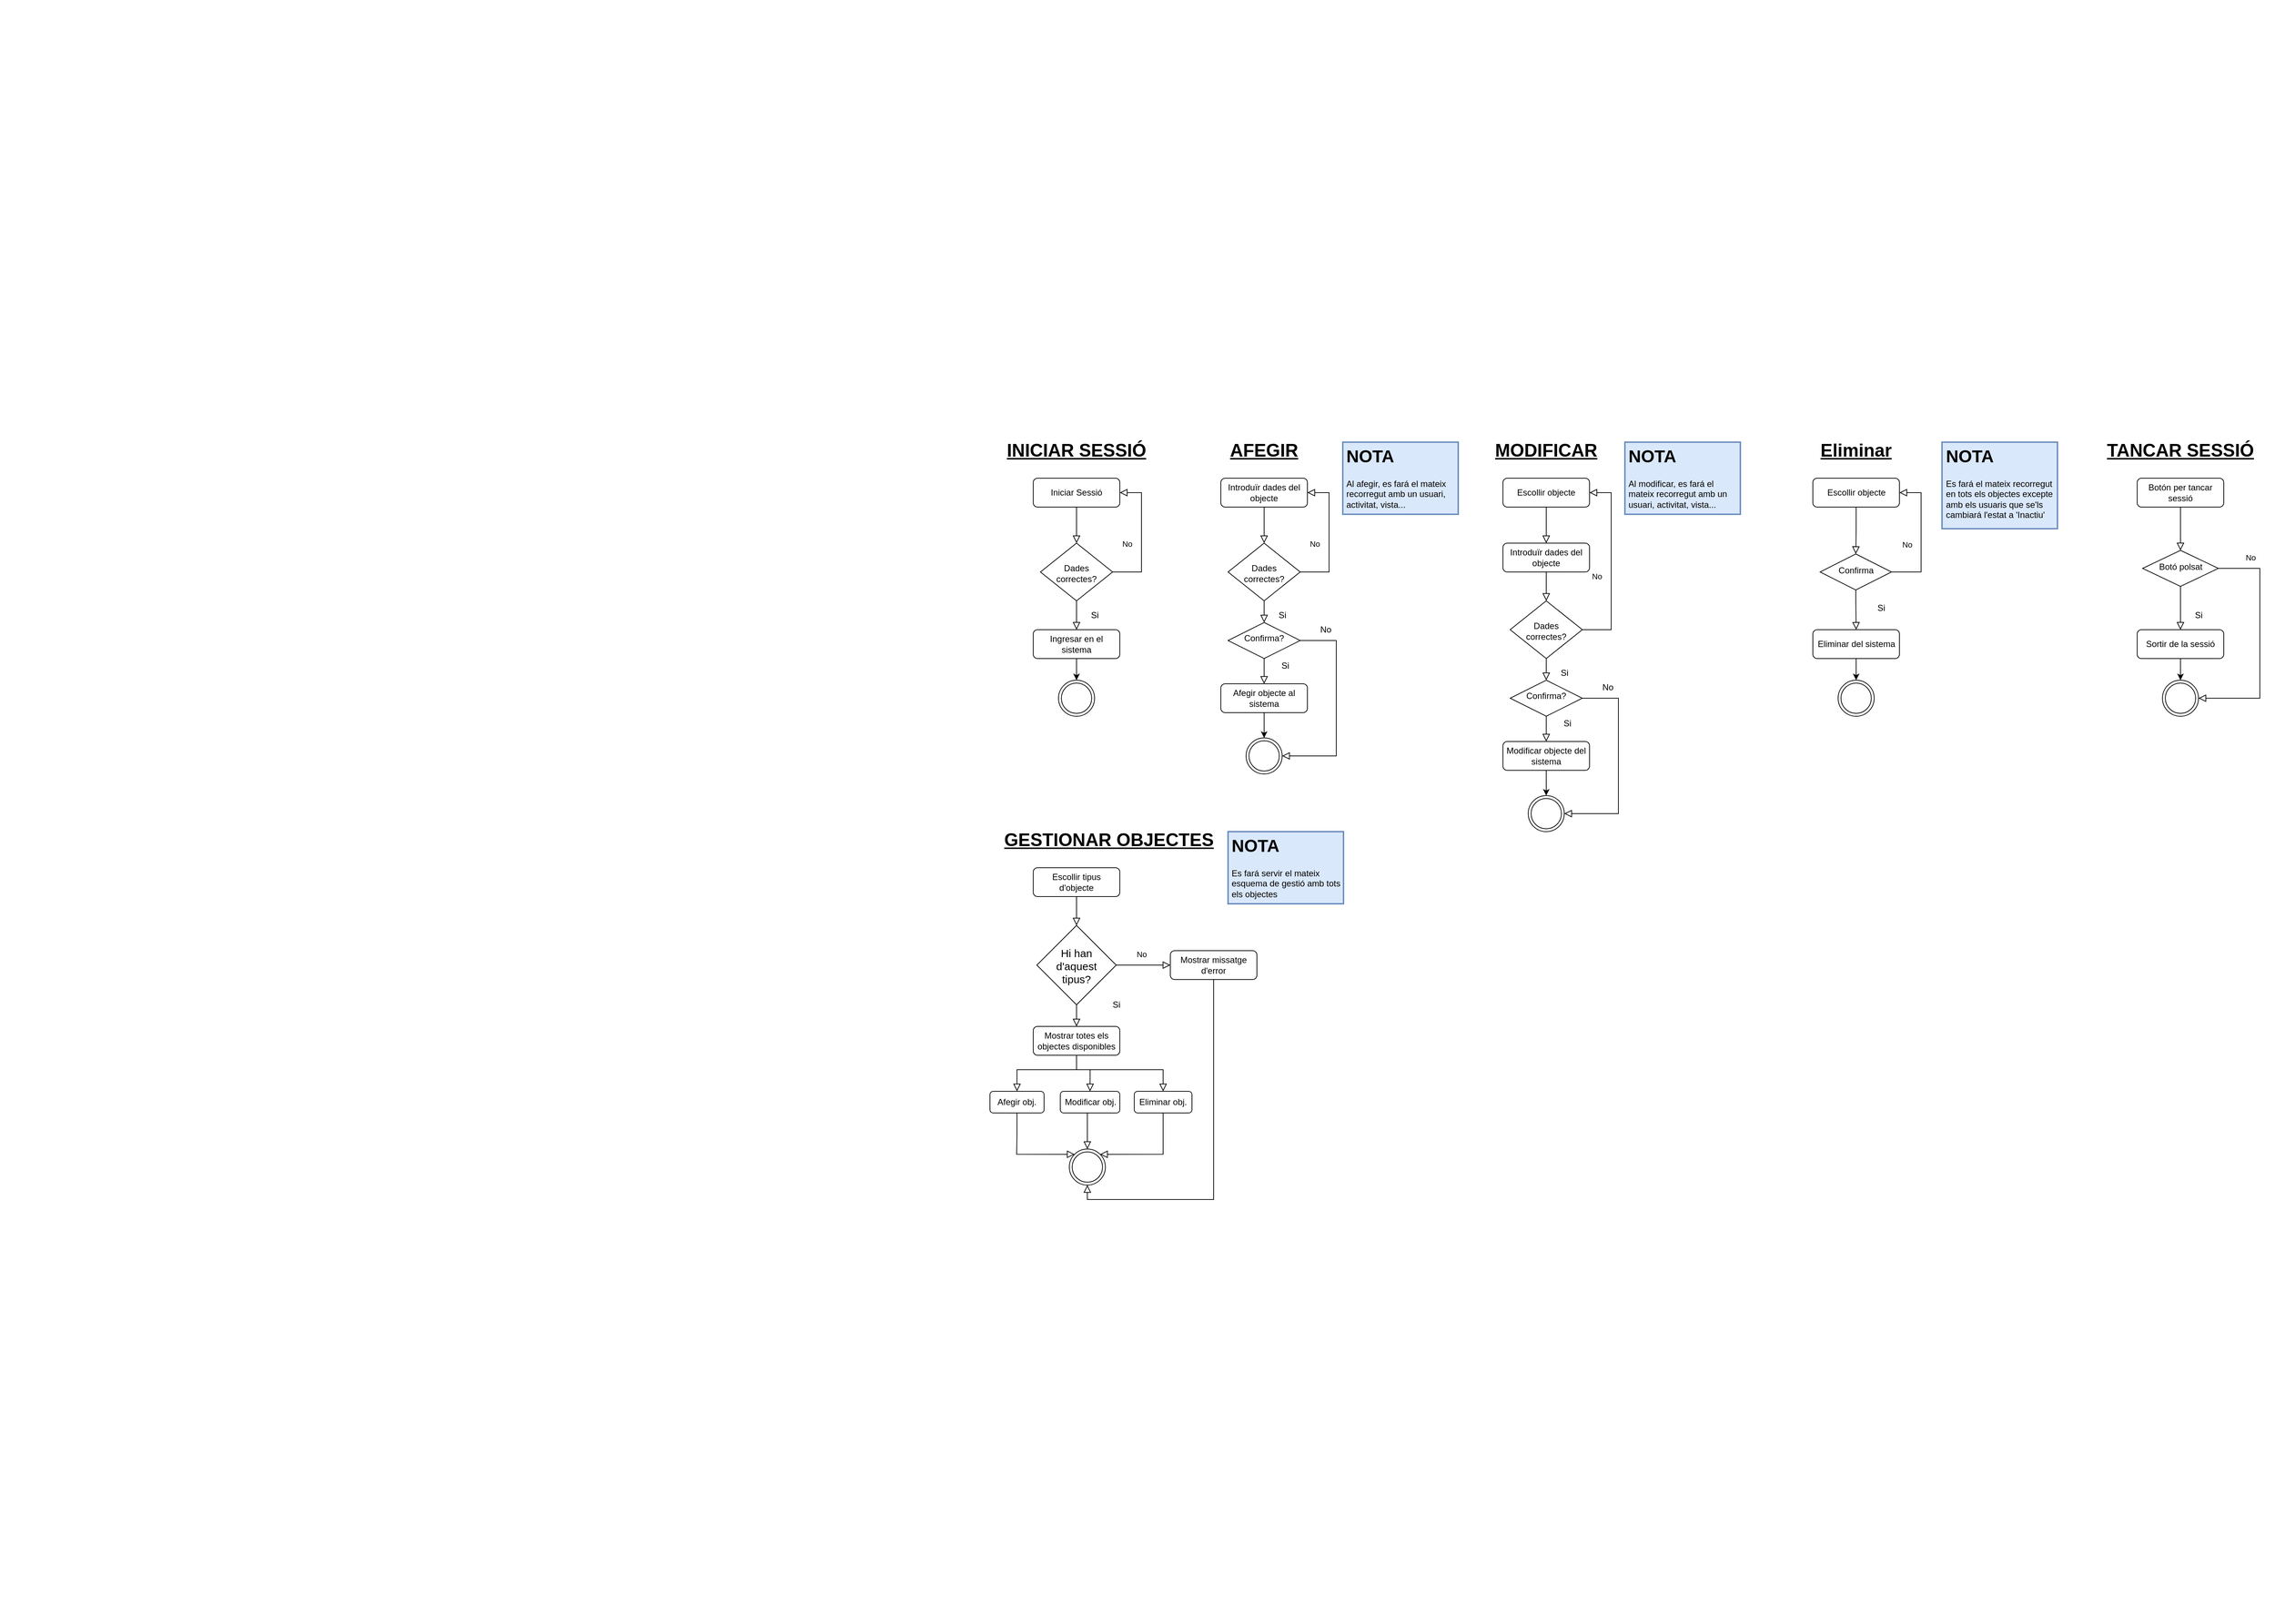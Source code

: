 <mxfile version="13.9.9" type="device"><diagram id="C5RBs43oDa-KdzZeNtuy" name="Page-1"><mxGraphModel dx="2522" dy="1713" grid="1" gridSize="10" guides="1" tooltips="1" connect="1" arrows="1" fold="1" page="1" pageScale="1" pageWidth="827" pageHeight="1169" math="0" shadow="0"><root><mxCell id="WIyWlLk6GJQsqaUBKTNV-0"/><mxCell id="WIyWlLk6GJQsqaUBKTNV-1" parent="WIyWlLk6GJQsqaUBKTNV-0"/><mxCell id="sPTj_NNKJfXkQcsKOJ0m-0" value="" style="rounded=0;html=1;jettySize=auto;orthogonalLoop=1;fontSize=11;endArrow=block;endFill=0;endSize=8;strokeWidth=1;shadow=0;labelBackgroundColor=none;edgeStyle=orthogonalEdgeStyle;" parent="WIyWlLk6GJQsqaUBKTNV-1" source="sPTj_NNKJfXkQcsKOJ0m-1" target="sPTj_NNKJfXkQcsKOJ0m-4" edge="1"><mxGeometry relative="1" as="geometry"/></mxCell><mxCell id="sPTj_NNKJfXkQcsKOJ0m-1" value="Iniciar Sessió" style="rounded=1;whiteSpace=wrap;html=1;fontSize=12;glass=0;strokeWidth=1;shadow=0;" parent="WIyWlLk6GJQsqaUBKTNV-1" vertex="1"><mxGeometry x="80" y="100" width="120" height="40" as="geometry"/></mxCell><mxCell id="sPTj_NNKJfXkQcsKOJ0m-2" value="Yes" style="rounded=0;jettySize=auto;orthogonalLoop=1;fontSize=11;endArrow=block;endFill=0;endSize=8;strokeWidth=1;shadow=0;labelBackgroundColor=#ffffff;edgeStyle=orthogonalEdgeStyle;entryX=0.5;entryY=0;entryDx=0;entryDy=0;metaEdit=1;html=1;fontColor=#FFFFFF;" parent="WIyWlLk6GJQsqaUBKTNV-1" source="sPTj_NNKJfXkQcsKOJ0m-4" target="sPTj_NNKJfXkQcsKOJ0m-5" edge="1"><mxGeometry x="-1" y="-1406" relative="1" as="geometry"><mxPoint x="6" y="-130" as="offset"/><mxPoint x="140" y="310" as="targetPoint"/></mxGeometry></mxCell><mxCell id="sPTj_NNKJfXkQcsKOJ0m-3" value="No" style="edgeStyle=orthogonalEdgeStyle;rounded=0;html=1;jettySize=auto;orthogonalLoop=1;fontSize=11;endArrow=block;endFill=0;endSize=8;strokeWidth=1;shadow=0;labelBackgroundColor=none;entryX=1;entryY=0.5;entryDx=0;entryDy=0;" parent="WIyWlLk6GJQsqaUBKTNV-1" source="sPTj_NNKJfXkQcsKOJ0m-4" target="sPTj_NNKJfXkQcsKOJ0m-1" edge="1"><mxGeometry x="-0.125" y="20" relative="1" as="geometry"><mxPoint as="offset"/><mxPoint x="240" y="230" as="targetPoint"/><Array as="points"><mxPoint x="230" y="230"/><mxPoint x="230" y="120"/></Array></mxGeometry></mxCell><mxCell id="sPTj_NNKJfXkQcsKOJ0m-4" value="&lt;br style=&quot;font-size: 12px;&quot;&gt;Dades correctes?" style="rhombus;whiteSpace=wrap;html=1;shadow=0;fontFamily=Helvetica;fontSize=12;align=center;strokeWidth=1;spacing=6;spacingTop=-10;verticalAlign=middle;horizontal=1;" parent="WIyWlLk6GJQsqaUBKTNV-1" vertex="1"><mxGeometry x="90" y="190" width="100" height="80" as="geometry"/></mxCell><mxCell id="sPTj_NNKJfXkQcsKOJ0m-5" value="Ingresar en el sistema" style="rounded=1;whiteSpace=wrap;html=1;fontSize=12;glass=0;strokeWidth=1;shadow=0;" parent="WIyWlLk6GJQsqaUBKTNV-1" vertex="1"><mxGeometry x="80" y="310" width="120" height="40" as="geometry"/></mxCell><mxCell id="sPTj_NNKJfXkQcsKOJ0m-6" value="" style="ellipse;shape=doubleEllipse;whiteSpace=wrap;html=1;aspect=fixed;" parent="WIyWlLk6GJQsqaUBKTNV-1" vertex="1"><mxGeometry x="115" y="380" width="50" height="50" as="geometry"/></mxCell><mxCell id="sPTj_NNKJfXkQcsKOJ0m-7" value="" style="endArrow=classic;html=1;exitX=0.5;exitY=1;exitDx=0;exitDy=0;" parent="WIyWlLk6GJQsqaUBKTNV-1" source="sPTj_NNKJfXkQcsKOJ0m-5" target="sPTj_NNKJfXkQcsKOJ0m-6" edge="1"><mxGeometry width="50" height="50" relative="1" as="geometry"><mxPoint x="210" y="350" as="sourcePoint"/><mxPoint x="260" y="300" as="targetPoint"/></mxGeometry></mxCell><mxCell id="sPTj_NNKJfXkQcsKOJ0m-8" value="Si" style="text;html=1;align=center;verticalAlign=middle;resizable=0;points=[];autosize=1;fontSize=12;" parent="WIyWlLk6GJQsqaUBKTNV-1" vertex="1"><mxGeometry x="150" y="280" width="30" height="20" as="geometry"/></mxCell><mxCell id="sPTj_NNKJfXkQcsKOJ0m-9" value="INICIAR SESSIÓ" style="text;html=1;strokeColor=none;fillColor=none;align=center;verticalAlign=middle;whiteSpace=wrap;rounded=0;fontSize=25;fontStyle=5" parent="WIyWlLk6GJQsqaUBKTNV-1" vertex="1"><mxGeometry x="10" y="50" width="260" height="20" as="geometry"/></mxCell><mxCell id="BM2teVgdV2aPMwDM_J6D-0" value="" style="rounded=0;html=1;jettySize=auto;orthogonalLoop=1;fontSize=11;endArrow=block;endFill=0;endSize=8;strokeWidth=1;shadow=0;labelBackgroundColor=none;edgeStyle=orthogonalEdgeStyle;" edge="1" parent="WIyWlLk6GJQsqaUBKTNV-1" source="BM2teVgdV2aPMwDM_J6D-1" target="BM2teVgdV2aPMwDM_J6D-4"><mxGeometry relative="1" as="geometry"/></mxCell><mxCell id="BM2teVgdV2aPMwDM_J6D-1" value="Introduïr dades del objecte" style="rounded=1;whiteSpace=wrap;html=1;fontSize=12;glass=0;strokeWidth=1;shadow=0;" vertex="1" parent="WIyWlLk6GJQsqaUBKTNV-1"><mxGeometry x="340" y="100" width="120" height="40" as="geometry"/></mxCell><mxCell id="BM2teVgdV2aPMwDM_J6D-2" value="Yes" style="rounded=0;jettySize=auto;orthogonalLoop=1;fontSize=11;endArrow=block;endFill=0;endSize=8;strokeWidth=1;shadow=0;labelBackgroundColor=#ffffff;edgeStyle=orthogonalEdgeStyle;entryX=0.5;entryY=0;entryDx=0;entryDy=0;metaEdit=1;html=1;fontColor=#FFFFFF;" edge="1" parent="WIyWlLk6GJQsqaUBKTNV-1" source="BM2teVgdV2aPMwDM_J6D-4" target="BM2teVgdV2aPMwDM_J6D-10"><mxGeometry x="-1" y="-1406" relative="1" as="geometry"><mxPoint x="6" y="-130" as="offset"/><mxPoint x="400" y="310" as="targetPoint"/></mxGeometry></mxCell><mxCell id="BM2teVgdV2aPMwDM_J6D-3" value="No" style="edgeStyle=orthogonalEdgeStyle;rounded=0;html=1;jettySize=auto;orthogonalLoop=1;fontSize=11;endArrow=block;endFill=0;endSize=8;strokeWidth=1;shadow=0;labelBackgroundColor=none;entryX=1;entryY=0.5;entryDx=0;entryDy=0;" edge="1" parent="WIyWlLk6GJQsqaUBKTNV-1" source="BM2teVgdV2aPMwDM_J6D-4" target="BM2teVgdV2aPMwDM_J6D-1"><mxGeometry x="-0.125" y="20" relative="1" as="geometry"><mxPoint as="offset"/><mxPoint x="500" y="230" as="targetPoint"/><Array as="points"><mxPoint x="490" y="230"/><mxPoint x="490" y="120"/></Array></mxGeometry></mxCell><mxCell id="BM2teVgdV2aPMwDM_J6D-4" value="&lt;br style=&quot;font-size: 12px;&quot;&gt;Dades correctes?" style="rhombus;whiteSpace=wrap;html=1;shadow=0;fontFamily=Helvetica;fontSize=12;align=center;strokeWidth=1;spacing=6;spacingTop=-10;verticalAlign=middle;horizontal=1;" vertex="1" parent="WIyWlLk6GJQsqaUBKTNV-1"><mxGeometry x="350" y="190" width="100" height="80" as="geometry"/></mxCell><mxCell id="BM2teVgdV2aPMwDM_J6D-5" value="Afegir objecte al sistema" style="rounded=1;whiteSpace=wrap;html=1;fontSize=12;glass=0;strokeWidth=1;shadow=0;" vertex="1" parent="WIyWlLk6GJQsqaUBKTNV-1"><mxGeometry x="340" y="385" width="120" height="40" as="geometry"/></mxCell><mxCell id="BM2teVgdV2aPMwDM_J6D-6" value="" style="ellipse;shape=doubleEllipse;whiteSpace=wrap;html=1;aspect=fixed;" vertex="1" parent="WIyWlLk6GJQsqaUBKTNV-1"><mxGeometry x="375" y="460" width="50" height="50" as="geometry"/></mxCell><mxCell id="BM2teVgdV2aPMwDM_J6D-7" value="" style="endArrow=classic;html=1;exitX=0.5;exitY=1;exitDx=0;exitDy=0;" edge="1" parent="WIyWlLk6GJQsqaUBKTNV-1" source="BM2teVgdV2aPMwDM_J6D-5" target="BM2teVgdV2aPMwDM_J6D-6"><mxGeometry width="50" height="50" relative="1" as="geometry"><mxPoint x="470" y="450" as="sourcePoint"/><mxPoint x="520" y="400" as="targetPoint"/></mxGeometry></mxCell><mxCell id="BM2teVgdV2aPMwDM_J6D-8" value="Si" style="text;html=1;align=center;verticalAlign=middle;resizable=0;points=[];autosize=1;fontSize=12;" vertex="1" parent="WIyWlLk6GJQsqaUBKTNV-1"><mxGeometry x="410" y="280" width="30" height="20" as="geometry"/></mxCell><mxCell id="BM2teVgdV2aPMwDM_J6D-9" value="AFEGIR" style="text;html=1;strokeColor=none;fillColor=none;align=center;verticalAlign=middle;whiteSpace=wrap;rounded=0;fontSize=25;fontStyle=5" vertex="1" parent="WIyWlLk6GJQsqaUBKTNV-1"><mxGeometry x="305" y="50" width="190" height="20" as="geometry"/></mxCell><mxCell id="BM2teVgdV2aPMwDM_J6D-10" value="Confirma?" style="rhombus;whiteSpace=wrap;html=1;shadow=0;fontFamily=Helvetica;fontSize=12;align=center;strokeWidth=1;spacing=6;spacingTop=-6;verticalAlign=middle;horizontal=1;" vertex="1" parent="WIyWlLk6GJQsqaUBKTNV-1"><mxGeometry x="350" y="300" width="100" height="50" as="geometry"/></mxCell><mxCell id="BM2teVgdV2aPMwDM_J6D-13" value="Yes" style="rounded=0;jettySize=auto;orthogonalLoop=1;fontSize=11;endArrow=block;endFill=0;endSize=8;strokeWidth=1;shadow=0;labelBackgroundColor=#ffffff;edgeStyle=orthogonalEdgeStyle;entryX=0.5;entryY=0;entryDx=0;entryDy=0;metaEdit=1;html=1;fontColor=#FFFFFF;exitX=0.5;exitY=1;exitDx=0;exitDy=0;" edge="1" parent="WIyWlLk6GJQsqaUBKTNV-1" source="BM2teVgdV2aPMwDM_J6D-10" target="BM2teVgdV2aPMwDM_J6D-5"><mxGeometry x="-1" y="-1406" relative="1" as="geometry"><mxPoint x="6" y="-130" as="offset"/><mxPoint x="400" y="400" as="targetPoint"/><mxPoint x="400" y="360" as="sourcePoint"/></mxGeometry></mxCell><mxCell id="BM2teVgdV2aPMwDM_J6D-14" value="Si" style="text;html=1;align=center;verticalAlign=middle;resizable=0;points=[];autosize=1;fontSize=12;" vertex="1" parent="WIyWlLk6GJQsqaUBKTNV-1"><mxGeometry x="414" y="350" width="30" height="20" as="geometry"/></mxCell><mxCell id="BM2teVgdV2aPMwDM_J6D-15" value="Yes" style="rounded=0;jettySize=auto;orthogonalLoop=1;fontSize=11;endArrow=block;endFill=0;endSize=8;strokeWidth=1;shadow=0;labelBackgroundColor=#ffffff;edgeStyle=orthogonalEdgeStyle;entryX=1;entryY=0.5;entryDx=0;entryDy=0;metaEdit=1;html=1;fontColor=#FFFFFF;exitX=1;exitY=0.5;exitDx=0;exitDy=0;" edge="1" parent="WIyWlLk6GJQsqaUBKTNV-1" source="BM2teVgdV2aPMwDM_J6D-10" target="BM2teVgdV2aPMwDM_J6D-6"><mxGeometry x="-1" y="-1406" relative="1" as="geometry"><mxPoint x="6" y="-130" as="offset"/><mxPoint x="490" y="370" as="targetPoint"/><mxPoint x="490" y="335" as="sourcePoint"/><Array as="points"><mxPoint x="500" y="325"/><mxPoint x="500" y="485"/></Array></mxGeometry></mxCell><mxCell id="BM2teVgdV2aPMwDM_J6D-16" value="No" style="text;html=1;align=center;verticalAlign=middle;resizable=0;points=[];autosize=1;fontSize=12;" vertex="1" parent="WIyWlLk6GJQsqaUBKTNV-1"><mxGeometry x="470" y="300" width="30" height="20" as="geometry"/></mxCell><mxCell id="BM2teVgdV2aPMwDM_J6D-17" value="&lt;h1&gt;NOTA&lt;/h1&gt;&lt;p&gt;Al afegir, es fará el mateix recorregut amb un usuari, activitat, vista...&lt;/p&gt;" style="text;html=1;spacing=5;spacingTop=-20;whiteSpace=wrap;overflow=hidden;rounded=0;strokeWidth=2;fillColor=#dae8fc;strokeColor=#6c8ebf;" vertex="1" parent="WIyWlLk6GJQsqaUBKTNV-1"><mxGeometry x="509" y="50" width="160" height="100" as="geometry"/></mxCell><mxCell id="BM2teVgdV2aPMwDM_J6D-18" value="" style="rounded=0;html=1;jettySize=auto;orthogonalLoop=1;fontSize=11;endArrow=block;endFill=0;endSize=8;strokeWidth=1;shadow=0;labelBackgroundColor=none;edgeStyle=orthogonalEdgeStyle;entryX=0.5;entryY=0;entryDx=0;entryDy=0;" edge="1" parent="WIyWlLk6GJQsqaUBKTNV-1" source="BM2teVgdV2aPMwDM_J6D-19" target="BM2teVgdV2aPMwDM_J6D-34"><mxGeometry relative="1" as="geometry"/></mxCell><mxCell id="BM2teVgdV2aPMwDM_J6D-19" value="Escollir objecte" style="rounded=1;whiteSpace=wrap;html=1;fontSize=12;glass=0;strokeWidth=1;shadow=0;" vertex="1" parent="WIyWlLk6GJQsqaUBKTNV-1"><mxGeometry x="731" y="100" width="120" height="40" as="geometry"/></mxCell><mxCell id="BM2teVgdV2aPMwDM_J6D-20" value="Yes" style="rounded=0;jettySize=auto;orthogonalLoop=1;fontSize=11;endArrow=block;endFill=0;endSize=8;strokeWidth=1;shadow=0;labelBackgroundColor=#ffffff;edgeStyle=orthogonalEdgeStyle;entryX=0.5;entryY=0;entryDx=0;entryDy=0;metaEdit=1;html=1;fontColor=#FFFFFF;" edge="1" parent="WIyWlLk6GJQsqaUBKTNV-1" source="BM2teVgdV2aPMwDM_J6D-22" target="BM2teVgdV2aPMwDM_J6D-28"><mxGeometry x="-1" y="-1406" relative="1" as="geometry"><mxPoint x="6" y="-130" as="offset"/><mxPoint x="791" y="390" as="targetPoint"/></mxGeometry></mxCell><mxCell id="BM2teVgdV2aPMwDM_J6D-21" value="No" style="edgeStyle=orthogonalEdgeStyle;rounded=0;html=1;jettySize=auto;orthogonalLoop=1;fontSize=11;endArrow=block;endFill=0;endSize=8;strokeWidth=1;shadow=0;labelBackgroundColor=none;entryX=1;entryY=0.5;entryDx=0;entryDy=0;" edge="1" parent="WIyWlLk6GJQsqaUBKTNV-1" source="BM2teVgdV2aPMwDM_J6D-22" target="BM2teVgdV2aPMwDM_J6D-19"><mxGeometry x="-0.125" y="20" relative="1" as="geometry"><mxPoint as="offset"/><mxPoint x="891" y="230" as="targetPoint"/><Array as="points"><mxPoint x="881" y="310"/><mxPoint x="881" y="120"/></Array></mxGeometry></mxCell><mxCell id="BM2teVgdV2aPMwDM_J6D-22" value="&lt;br style=&quot;font-size: 12px;&quot;&gt;Dades correctes?" style="rhombus;whiteSpace=wrap;html=1;shadow=0;fontFamily=Helvetica;fontSize=12;align=center;strokeWidth=1;spacing=6;spacingTop=-10;verticalAlign=middle;horizontal=1;" vertex="1" parent="WIyWlLk6GJQsqaUBKTNV-1"><mxGeometry x="741" y="270" width="100" height="80" as="geometry"/></mxCell><mxCell id="BM2teVgdV2aPMwDM_J6D-23" value="Modificar objecte del sistema" style="rounded=1;whiteSpace=wrap;html=1;fontSize=12;glass=0;strokeWidth=1;shadow=0;" vertex="1" parent="WIyWlLk6GJQsqaUBKTNV-1"><mxGeometry x="731" y="465" width="120" height="40" as="geometry"/></mxCell><mxCell id="BM2teVgdV2aPMwDM_J6D-24" value="" style="ellipse;shape=doubleEllipse;whiteSpace=wrap;html=1;aspect=fixed;" vertex="1" parent="WIyWlLk6GJQsqaUBKTNV-1"><mxGeometry x="766" y="540" width="50" height="50" as="geometry"/></mxCell><mxCell id="BM2teVgdV2aPMwDM_J6D-25" value="" style="endArrow=classic;html=1;exitX=0.5;exitY=1;exitDx=0;exitDy=0;" edge="1" parent="WIyWlLk6GJQsqaUBKTNV-1" source="BM2teVgdV2aPMwDM_J6D-23" target="BM2teVgdV2aPMwDM_J6D-24"><mxGeometry width="50" height="50" relative="1" as="geometry"><mxPoint x="861" y="530" as="sourcePoint"/><mxPoint x="911" y="480" as="targetPoint"/></mxGeometry></mxCell><mxCell id="BM2teVgdV2aPMwDM_J6D-26" value="Si" style="text;html=1;align=center;verticalAlign=middle;resizable=0;points=[];autosize=1;fontSize=12;" vertex="1" parent="WIyWlLk6GJQsqaUBKTNV-1"><mxGeometry x="801" y="360" width="30" height="20" as="geometry"/></mxCell><mxCell id="BM2teVgdV2aPMwDM_J6D-27" value="MODIFICAR" style="text;html=1;strokeColor=none;fillColor=none;align=center;verticalAlign=middle;whiteSpace=wrap;rounded=0;fontSize=25;fontStyle=5" vertex="1" parent="WIyWlLk6GJQsqaUBKTNV-1"><mxGeometry x="696" y="50" width="190" height="20" as="geometry"/></mxCell><mxCell id="BM2teVgdV2aPMwDM_J6D-28" value="Confirma?" style="rhombus;whiteSpace=wrap;html=1;shadow=0;fontFamily=Helvetica;fontSize=12;align=center;strokeWidth=1;spacing=6;spacingTop=-6;verticalAlign=middle;horizontal=1;" vertex="1" parent="WIyWlLk6GJQsqaUBKTNV-1"><mxGeometry x="741" y="380" width="100" height="50" as="geometry"/></mxCell><mxCell id="BM2teVgdV2aPMwDM_J6D-29" value="Yes" style="rounded=0;jettySize=auto;orthogonalLoop=1;fontSize=11;endArrow=block;endFill=0;endSize=8;strokeWidth=1;shadow=0;labelBackgroundColor=#ffffff;edgeStyle=orthogonalEdgeStyle;entryX=0.5;entryY=0;entryDx=0;entryDy=0;metaEdit=1;html=1;fontColor=#FFFFFF;exitX=0.5;exitY=1;exitDx=0;exitDy=0;" edge="1" parent="WIyWlLk6GJQsqaUBKTNV-1" source="BM2teVgdV2aPMwDM_J6D-28" target="BM2teVgdV2aPMwDM_J6D-23"><mxGeometry x="-1" y="-1406" relative="1" as="geometry"><mxPoint x="6" y="-130" as="offset"/><mxPoint x="791" y="480" as="targetPoint"/><mxPoint x="791" y="440" as="sourcePoint"/></mxGeometry></mxCell><mxCell id="BM2teVgdV2aPMwDM_J6D-30" value="Si" style="text;html=1;align=center;verticalAlign=middle;resizable=0;points=[];autosize=1;fontSize=12;" vertex="1" parent="WIyWlLk6GJQsqaUBKTNV-1"><mxGeometry x="805" y="430" width="30" height="20" as="geometry"/></mxCell><mxCell id="BM2teVgdV2aPMwDM_J6D-31" value="Yes" style="rounded=0;jettySize=auto;orthogonalLoop=1;fontSize=11;endArrow=block;endFill=0;endSize=8;strokeWidth=1;shadow=0;labelBackgroundColor=#ffffff;edgeStyle=orthogonalEdgeStyle;entryX=1;entryY=0.5;entryDx=0;entryDy=0;metaEdit=1;html=1;fontColor=#FFFFFF;exitX=1;exitY=0.5;exitDx=0;exitDy=0;" edge="1" parent="WIyWlLk6GJQsqaUBKTNV-1" source="BM2teVgdV2aPMwDM_J6D-28" target="BM2teVgdV2aPMwDM_J6D-24"><mxGeometry x="-1" y="-1406" relative="1" as="geometry"><mxPoint x="6" y="-130" as="offset"/><mxPoint x="881" y="450" as="targetPoint"/><mxPoint x="881" y="415" as="sourcePoint"/><Array as="points"><mxPoint x="891" y="405"/><mxPoint x="891" y="565"/></Array></mxGeometry></mxCell><mxCell id="BM2teVgdV2aPMwDM_J6D-32" value="No" style="text;html=1;align=center;verticalAlign=middle;resizable=0;points=[];autosize=1;fontSize=12;" vertex="1" parent="WIyWlLk6GJQsqaUBKTNV-1"><mxGeometry x="861" y="380" width="30" height="20" as="geometry"/></mxCell><mxCell id="BM2teVgdV2aPMwDM_J6D-33" value="&lt;h1&gt;NOTA&lt;/h1&gt;&lt;p&gt;Al modificar, es fará el mateix recorregut amb un usuari, activitat, vista...&lt;/p&gt;" style="text;html=1;spacing=5;spacingTop=-20;whiteSpace=wrap;overflow=hidden;rounded=0;strokeWidth=2;fillColor=#dae8fc;strokeColor=#6c8ebf;" vertex="1" parent="WIyWlLk6GJQsqaUBKTNV-1"><mxGeometry x="900" y="50" width="160" height="100" as="geometry"/></mxCell><mxCell id="BM2teVgdV2aPMwDM_J6D-34" value="Introduïr dades del objecte" style="rounded=1;whiteSpace=wrap;html=1;fontSize=12;glass=0;strokeWidth=1;shadow=0;" vertex="1" parent="WIyWlLk6GJQsqaUBKTNV-1"><mxGeometry x="731" y="190" width="120" height="40" as="geometry"/></mxCell><mxCell id="BM2teVgdV2aPMwDM_J6D-35" value="" style="rounded=0;html=1;jettySize=auto;orthogonalLoop=1;fontSize=11;endArrow=block;endFill=0;endSize=8;strokeWidth=1;shadow=0;labelBackgroundColor=none;edgeStyle=orthogonalEdgeStyle;entryX=0.5;entryY=0;entryDx=0;entryDy=0;exitX=0.5;exitY=1;exitDx=0;exitDy=0;" edge="1" parent="WIyWlLk6GJQsqaUBKTNV-1" source="BM2teVgdV2aPMwDM_J6D-34" target="BM2teVgdV2aPMwDM_J6D-22"><mxGeometry relative="1" as="geometry"><mxPoint x="750" y="240" as="sourcePoint"/><mxPoint x="750" y="290" as="targetPoint"/></mxGeometry></mxCell><mxCell id="BM2teVgdV2aPMwDM_J6D-36" value="" style="rounded=0;html=1;jettySize=auto;orthogonalLoop=1;fontSize=11;endArrow=block;endFill=0;endSize=8;strokeWidth=1;shadow=0;labelBackgroundColor=none;edgeStyle=orthogonalEdgeStyle;" edge="1" parent="WIyWlLk6GJQsqaUBKTNV-1" source="BM2teVgdV2aPMwDM_J6D-37" target="BM2teVgdV2aPMwDM_J6D-40"><mxGeometry relative="1" as="geometry"/></mxCell><mxCell id="BM2teVgdV2aPMwDM_J6D-37" value="Escollir objecte" style="rounded=1;whiteSpace=wrap;html=1;fontSize=12;glass=0;strokeWidth=1;shadow=0;" vertex="1" parent="WIyWlLk6GJQsqaUBKTNV-1"><mxGeometry x="1160.5" y="100" width="120" height="40" as="geometry"/></mxCell><mxCell id="BM2teVgdV2aPMwDM_J6D-38" value="Yes" style="rounded=0;jettySize=auto;orthogonalLoop=1;fontSize=11;endArrow=block;endFill=0;endSize=8;strokeWidth=1;shadow=0;labelBackgroundColor=#ffffff;edgeStyle=orthogonalEdgeStyle;entryX=0.5;entryY=0;entryDx=0;entryDy=0;metaEdit=1;html=1;fontColor=#FFFFFF;exitX=0.5;exitY=1;exitDx=0;exitDy=0;" edge="1" parent="WIyWlLk6GJQsqaUBKTNV-1" source="BM2teVgdV2aPMwDM_J6D-40" target="BM2teVgdV2aPMwDM_J6D-41"><mxGeometry x="-1" y="-1406" relative="1" as="geometry"><mxPoint x="6" y="-130" as="offset"/><mxPoint x="1220.5" y="310" as="targetPoint"/><Array as="points"><mxPoint x="1220.5" y="270"/><mxPoint x="1220.5" y="270"/></Array></mxGeometry></mxCell><mxCell id="BM2teVgdV2aPMwDM_J6D-39" value="No" style="edgeStyle=orthogonalEdgeStyle;rounded=0;html=1;jettySize=auto;orthogonalLoop=1;fontSize=11;endArrow=block;endFill=0;endSize=8;strokeWidth=1;shadow=0;labelBackgroundColor=none;entryX=1;entryY=0.5;entryDx=0;entryDy=0;" edge="1" parent="WIyWlLk6GJQsqaUBKTNV-1" source="BM2teVgdV2aPMwDM_J6D-40" target="BM2teVgdV2aPMwDM_J6D-37"><mxGeometry x="-0.125" y="20" relative="1" as="geometry"><mxPoint as="offset"/><mxPoint x="1320.5" y="230" as="targetPoint"/><Array as="points"><mxPoint x="1310.5" y="230"/><mxPoint x="1310.5" y="120"/></Array></mxGeometry></mxCell><mxCell id="BM2teVgdV2aPMwDM_J6D-40" value="Confirma" style="rhombus;whiteSpace=wrap;html=1;shadow=0;fontFamily=Helvetica;fontSize=12;align=center;strokeWidth=1;spacing=6;spacingTop=-4;verticalAlign=middle;horizontal=1;" vertex="1" parent="WIyWlLk6GJQsqaUBKTNV-1"><mxGeometry x="1170.5" y="205" width="99" height="50" as="geometry"/></mxCell><mxCell id="BM2teVgdV2aPMwDM_J6D-41" value="Eliminar del sistema" style="rounded=1;whiteSpace=wrap;html=1;fontSize=12;glass=0;strokeWidth=1;shadow=0;" vertex="1" parent="WIyWlLk6GJQsqaUBKTNV-1"><mxGeometry x="1160.5" y="310" width="120" height="40" as="geometry"/></mxCell><mxCell id="BM2teVgdV2aPMwDM_J6D-42" value="" style="ellipse;shape=doubleEllipse;whiteSpace=wrap;html=1;aspect=fixed;" vertex="1" parent="WIyWlLk6GJQsqaUBKTNV-1"><mxGeometry x="1195.5" y="380" width="50" height="50" as="geometry"/></mxCell><mxCell id="BM2teVgdV2aPMwDM_J6D-43" value="" style="endArrow=classic;html=1;exitX=0.5;exitY=1;exitDx=0;exitDy=0;" edge="1" parent="WIyWlLk6GJQsqaUBKTNV-1" source="BM2teVgdV2aPMwDM_J6D-41" target="BM2teVgdV2aPMwDM_J6D-42"><mxGeometry width="50" height="50" relative="1" as="geometry"><mxPoint x="1290.5" y="350" as="sourcePoint"/><mxPoint x="1340.5" y="300" as="targetPoint"/></mxGeometry></mxCell><mxCell id="BM2teVgdV2aPMwDM_J6D-44" value="Si" style="text;html=1;align=center;verticalAlign=middle;resizable=0;points=[];autosize=1;fontSize=12;" vertex="1" parent="WIyWlLk6GJQsqaUBKTNV-1"><mxGeometry x="1239.5" y="270" width="30" height="20" as="geometry"/></mxCell><mxCell id="BM2teVgdV2aPMwDM_J6D-45" value="Eliminar" style="text;html=1;strokeColor=none;fillColor=none;align=center;verticalAlign=middle;whiteSpace=wrap;rounded=0;fontSize=25;fontStyle=5" vertex="1" parent="WIyWlLk6GJQsqaUBKTNV-1"><mxGeometry x="1120" y="50" width="201" height="20" as="geometry"/></mxCell><mxCell id="BM2teVgdV2aPMwDM_J6D-47" value="&lt;h1&gt;NOTA&lt;/h1&gt;&lt;p&gt;Es fará el mateix recorregut en tots els objectes excepte amb els usuaris que se'ls cambiará l'estat a 'Inactiu'&amp;nbsp;&lt;/p&gt;" style="text;html=1;spacing=5;spacingTop=-20;whiteSpace=wrap;overflow=hidden;rounded=0;strokeWidth=2;fillColor=#dae8fc;strokeColor=#6c8ebf;" vertex="1" parent="WIyWlLk6GJQsqaUBKTNV-1"><mxGeometry x="1339.5" y="50" width="160" height="120" as="geometry"/></mxCell><mxCell id="BM2teVgdV2aPMwDM_J6D-48" value="" style="rounded=0;html=1;jettySize=auto;orthogonalLoop=1;fontSize=11;endArrow=block;endFill=0;endSize=8;strokeWidth=1;shadow=0;labelBackgroundColor=none;edgeStyle=orthogonalEdgeStyle;" edge="1" parent="WIyWlLk6GJQsqaUBKTNV-1" source="BM2teVgdV2aPMwDM_J6D-49" target="BM2teVgdV2aPMwDM_J6D-52"><mxGeometry relative="1" as="geometry"/></mxCell><mxCell id="BM2teVgdV2aPMwDM_J6D-49" value="Botón per tancar sessió" style="rounded=1;whiteSpace=wrap;html=1;fontSize=12;glass=0;strokeWidth=1;shadow=0;" vertex="1" parent="WIyWlLk6GJQsqaUBKTNV-1"><mxGeometry x="1610" y="100" width="120" height="40" as="geometry"/></mxCell><mxCell id="BM2teVgdV2aPMwDM_J6D-50" value="Yes" style="rounded=0;jettySize=auto;orthogonalLoop=1;fontSize=11;endArrow=block;endFill=0;endSize=8;strokeWidth=1;shadow=0;labelBackgroundColor=#ffffff;edgeStyle=orthogonalEdgeStyle;entryX=0.5;entryY=0;entryDx=0;entryDy=0;metaEdit=1;html=1;fontColor=#FFFFFF;" edge="1" parent="WIyWlLk6GJQsqaUBKTNV-1" source="BM2teVgdV2aPMwDM_J6D-52" target="BM2teVgdV2aPMwDM_J6D-53"><mxGeometry x="-1" y="-1406" relative="1" as="geometry"><mxPoint x="6" y="-130" as="offset"/><mxPoint x="1670" y="310" as="targetPoint"/></mxGeometry></mxCell><mxCell id="BM2teVgdV2aPMwDM_J6D-51" value="No" style="edgeStyle=orthogonalEdgeStyle;rounded=0;html=1;jettySize=auto;orthogonalLoop=1;fontSize=11;endArrow=block;endFill=0;endSize=8;strokeWidth=1;shadow=0;labelBackgroundColor=none;entryX=1;entryY=0.5;entryDx=0;entryDy=0;" edge="1" parent="WIyWlLk6GJQsqaUBKTNV-1" source="BM2teVgdV2aPMwDM_J6D-52" target="BM2teVgdV2aPMwDM_J6D-54"><mxGeometry x="-0.727" y="15" relative="1" as="geometry"><mxPoint as="offset"/><mxPoint x="1770" y="230" as="targetPoint"/><Array as="points"><mxPoint x="1780" y="225"/><mxPoint x="1780" y="405"/></Array></mxGeometry></mxCell><mxCell id="BM2teVgdV2aPMwDM_J6D-52" value="Botó polsat" style="rhombus;whiteSpace=wrap;html=1;shadow=0;fontFamily=Helvetica;fontSize=12;align=center;strokeWidth=1;spacing=6;spacingTop=-4;verticalAlign=middle;horizontal=1;" vertex="1" parent="WIyWlLk6GJQsqaUBKTNV-1"><mxGeometry x="1617.5" y="200" width="105" height="50" as="geometry"/></mxCell><mxCell id="BM2teVgdV2aPMwDM_J6D-53" value="Sortir de la sessió" style="rounded=1;whiteSpace=wrap;html=1;fontSize=12;glass=0;strokeWidth=1;shadow=0;" vertex="1" parent="WIyWlLk6GJQsqaUBKTNV-1"><mxGeometry x="1610" y="310" width="120" height="40" as="geometry"/></mxCell><mxCell id="BM2teVgdV2aPMwDM_J6D-54" value="" style="ellipse;shape=doubleEllipse;whiteSpace=wrap;html=1;aspect=fixed;" vertex="1" parent="WIyWlLk6GJQsqaUBKTNV-1"><mxGeometry x="1645" y="380" width="50" height="50" as="geometry"/></mxCell><mxCell id="BM2teVgdV2aPMwDM_J6D-55" value="" style="endArrow=classic;html=1;exitX=0.5;exitY=1;exitDx=0;exitDy=0;" edge="1" parent="WIyWlLk6GJQsqaUBKTNV-1" source="BM2teVgdV2aPMwDM_J6D-53" target="BM2teVgdV2aPMwDM_J6D-54"><mxGeometry width="50" height="50" relative="1" as="geometry"><mxPoint x="1740" y="350" as="sourcePoint"/><mxPoint x="1790" y="300" as="targetPoint"/></mxGeometry></mxCell><mxCell id="BM2teVgdV2aPMwDM_J6D-56" value="Si" style="text;html=1;align=center;verticalAlign=middle;resizable=0;points=[];autosize=1;fontSize=12;" vertex="1" parent="WIyWlLk6GJQsqaUBKTNV-1"><mxGeometry x="1680" y="280" width="30" height="20" as="geometry"/></mxCell><mxCell id="BM2teVgdV2aPMwDM_J6D-57" value="TANCAR SESSIÓ" style="text;html=1;strokeColor=none;fillColor=none;align=center;verticalAlign=middle;whiteSpace=wrap;rounded=0;fontSize=25;fontStyle=5" vertex="1" parent="WIyWlLk6GJQsqaUBKTNV-1"><mxGeometry x="1540" y="50" width="260" height="20" as="geometry"/></mxCell><mxCell id="BM2teVgdV2aPMwDM_J6D-58" value="" style="rounded=0;html=1;jettySize=auto;orthogonalLoop=1;fontSize=11;endArrow=block;endFill=0;endSize=8;strokeWidth=1;shadow=0;labelBackgroundColor=none;edgeStyle=orthogonalEdgeStyle;" edge="1" parent="WIyWlLk6GJQsqaUBKTNV-1" source="BM2teVgdV2aPMwDM_J6D-59" target="BM2teVgdV2aPMwDM_J6D-62"><mxGeometry relative="1" as="geometry"/></mxCell><mxCell id="BM2teVgdV2aPMwDM_J6D-59" value="Escollir tipus d'objecte" style="rounded=1;whiteSpace=wrap;html=1;fontSize=12;glass=0;strokeWidth=1;shadow=0;" vertex="1" parent="WIyWlLk6GJQsqaUBKTNV-1"><mxGeometry x="80" y="640" width="120" height="40" as="geometry"/></mxCell><mxCell id="BM2teVgdV2aPMwDM_J6D-60" value="Yes" style="rounded=0;jettySize=auto;orthogonalLoop=1;fontSize=11;endArrow=block;endFill=0;endSize=8;strokeWidth=1;shadow=0;labelBackgroundColor=#ffffff;edgeStyle=orthogonalEdgeStyle;entryX=0.5;entryY=0;entryDx=0;entryDy=0;metaEdit=1;html=1;fontColor=#FFFFFF;exitX=0.5;exitY=1;exitDx=0;exitDy=0;" edge="1" parent="WIyWlLk6GJQsqaUBKTNV-1" source="BM2teVgdV2aPMwDM_J6D-62" target="BM2teVgdV2aPMwDM_J6D-63"><mxGeometry x="-1" y="-1406" relative="1" as="geometry"><mxPoint x="6" y="-130" as="offset"/><mxPoint x="140" y="880" as="targetPoint"/><mxPoint x="140" y="860" as="sourcePoint"/></mxGeometry></mxCell><mxCell id="BM2teVgdV2aPMwDM_J6D-61" value="No" style="edgeStyle=orthogonalEdgeStyle;rounded=0;html=1;jettySize=auto;orthogonalLoop=1;fontSize=11;endArrow=block;endFill=0;endSize=8;strokeWidth=1;shadow=0;labelBackgroundColor=none;entryX=0;entryY=0.5;entryDx=0;entryDy=0;exitX=1;exitY=0.5;exitDx=0;exitDy=0;" edge="1" parent="WIyWlLk6GJQsqaUBKTNV-1" source="BM2teVgdV2aPMwDM_J6D-62" target="BM2teVgdV2aPMwDM_J6D-68"><mxGeometry x="-0.067" y="15" relative="1" as="geometry"><mxPoint as="offset"/><mxPoint x="240" y="770" as="targetPoint"/><Array as="points"><mxPoint x="240" y="775"/><mxPoint x="240" y="775"/></Array></mxGeometry></mxCell><mxCell id="BM2teVgdV2aPMwDM_J6D-62" value="&lt;font style=&quot;font-size: 15px&quot;&gt;Hi han d'aquest tipus?&lt;/font&gt;" style="rhombus;whiteSpace=wrap;html=1;shadow=0;fontFamily=Helvetica;fontSize=12;align=center;strokeWidth=1;spacing=6;spacingTop=1;verticalAlign=middle;horizontal=1;" vertex="1" parent="WIyWlLk6GJQsqaUBKTNV-1"><mxGeometry x="85" y="720" width="110" height="110" as="geometry"/></mxCell><mxCell id="BM2teVgdV2aPMwDM_J6D-63" value="Mostrar totes els objectes disponibles" style="rounded=1;whiteSpace=wrap;html=1;fontSize=12;glass=0;strokeWidth=1;shadow=0;" vertex="1" parent="WIyWlLk6GJQsqaUBKTNV-1"><mxGeometry x="80" y="860" width="120" height="40" as="geometry"/></mxCell><mxCell id="BM2teVgdV2aPMwDM_J6D-64" value="" style="ellipse;shape=doubleEllipse;whiteSpace=wrap;html=1;aspect=fixed;" vertex="1" parent="WIyWlLk6GJQsqaUBKTNV-1"><mxGeometry x="130" y="1030" width="50" height="50" as="geometry"/></mxCell><mxCell id="BM2teVgdV2aPMwDM_J6D-66" value="Si" style="text;html=1;align=center;verticalAlign=middle;resizable=0;points=[];autosize=1;fontSize=12;" vertex="1" parent="WIyWlLk6GJQsqaUBKTNV-1"><mxGeometry x="180" y="820" width="30" height="20" as="geometry"/></mxCell><mxCell id="BM2teVgdV2aPMwDM_J6D-67" value="GESTIONAR OBJECTES" style="text;html=1;strokeColor=none;fillColor=none;align=center;verticalAlign=middle;whiteSpace=wrap;rounded=0;fontSize=25;fontStyle=5" vertex="1" parent="WIyWlLk6GJQsqaUBKTNV-1"><mxGeometry x="30" y="590" width="310" height="20" as="geometry"/></mxCell><mxCell id="BM2teVgdV2aPMwDM_J6D-68" value="Mostrar missatge d'error" style="rounded=1;whiteSpace=wrap;html=1;fontSize=12;glass=0;strokeWidth=1;shadow=0;" vertex="1" parent="WIyWlLk6GJQsqaUBKTNV-1"><mxGeometry x="270" y="755" width="120" height="40" as="geometry"/></mxCell><mxCell id="BM2teVgdV2aPMwDM_J6D-70" value="Yes" style="rounded=0;jettySize=auto;orthogonalLoop=1;fontSize=11;endArrow=block;endFill=0;endSize=8;strokeWidth=1;shadow=0;labelBackgroundColor=#ffffff;edgeStyle=orthogonalEdgeStyle;entryX=0.5;entryY=1;entryDx=0;entryDy=0;metaEdit=1;html=1;fontColor=#FFFFFF;exitX=0.5;exitY=1;exitDx=0;exitDy=0;" edge="1" parent="WIyWlLk6GJQsqaUBKTNV-1" source="BM2teVgdV2aPMwDM_J6D-68" target="BM2teVgdV2aPMwDM_J6D-64"><mxGeometry x="-1" y="-1406" relative="1" as="geometry"><mxPoint x="6" y="-130" as="offset"/><mxPoint x="329.88" y="845" as="targetPoint"/><mxPoint x="329.88" y="815" as="sourcePoint"/><Array as="points"><mxPoint x="330" y="1100"/><mxPoint x="155" y="1100"/></Array></mxGeometry></mxCell><mxCell id="BM2teVgdV2aPMwDM_J6D-72" value="Yes" style="rounded=0;jettySize=auto;orthogonalLoop=1;fontSize=11;endArrow=block;endFill=0;endSize=8;strokeWidth=1;shadow=0;labelBackgroundColor=#ffffff;edgeStyle=orthogonalEdgeStyle;metaEdit=1;html=1;fontColor=#FFFFFF;exitX=0.5;exitY=1;exitDx=0;exitDy=0;entryX=0.5;entryY=0;entryDx=0;entryDy=0;" edge="1" parent="WIyWlLk6GJQsqaUBKTNV-1" source="BM2teVgdV2aPMwDM_J6D-63" target="BM2teVgdV2aPMwDM_J6D-74"><mxGeometry x="-1" y="-1406" relative="1" as="geometry"><mxPoint x="6" y="-130" as="offset"/><mxPoint x="80" y="930" as="targetPoint"/><mxPoint x="150" y="840" as="sourcePoint"/><Array as="points"><mxPoint x="140" y="920"/><mxPoint x="57" y="920"/></Array></mxGeometry></mxCell><mxCell id="BM2teVgdV2aPMwDM_J6D-73" value="Yes" style="rounded=0;jettySize=auto;orthogonalLoop=1;fontSize=11;endArrow=block;endFill=0;endSize=8;strokeWidth=1;shadow=0;labelBackgroundColor=#ffffff;edgeStyle=orthogonalEdgeStyle;metaEdit=1;html=1;fontColor=#FFFFFF;exitX=0.5;exitY=1;exitDx=0;exitDy=0;entryX=0.5;entryY=0;entryDx=0;entryDy=0;" edge="1" parent="WIyWlLk6GJQsqaUBKTNV-1" source="BM2teVgdV2aPMwDM_J6D-63" target="BM2teVgdV2aPMwDM_J6D-75"><mxGeometry x="-1" y="-1406" relative="1" as="geometry"><mxPoint x="6" y="-130" as="offset"/><mxPoint x="90" y="940" as="targetPoint"/><mxPoint x="150" y="910" as="sourcePoint"/><Array as="points"><mxPoint x="140" y="920"/><mxPoint x="159" y="920"/></Array></mxGeometry></mxCell><mxCell id="BM2teVgdV2aPMwDM_J6D-74" value="Afegir obj." style="rounded=1;whiteSpace=wrap;html=1;fontSize=12;glass=0;strokeWidth=1;shadow=0;" vertex="1" parent="WIyWlLk6GJQsqaUBKTNV-1"><mxGeometry x="20" y="950" width="75" height="30" as="geometry"/></mxCell><mxCell id="BM2teVgdV2aPMwDM_J6D-75" value="Modificar obj." style="rounded=1;whiteSpace=wrap;html=1;fontSize=12;glass=0;strokeWidth=1;shadow=0;" vertex="1" parent="WIyWlLk6GJQsqaUBKTNV-1"><mxGeometry x="117.5" y="950" width="82.5" height="30" as="geometry"/></mxCell><mxCell id="BM2teVgdV2aPMwDM_J6D-76" value="Eliminar obj." style="rounded=1;whiteSpace=wrap;html=1;fontSize=12;glass=0;strokeWidth=1;shadow=0;" vertex="1" parent="WIyWlLk6GJQsqaUBKTNV-1"><mxGeometry x="220" y="950" width="80" height="30" as="geometry"/></mxCell><mxCell id="BM2teVgdV2aPMwDM_J6D-77" value="Yes" style="rounded=0;jettySize=auto;orthogonalLoop=1;fontSize=11;endArrow=block;endFill=0;endSize=8;strokeWidth=1;shadow=0;labelBackgroundColor=#ffffff;edgeStyle=orthogonalEdgeStyle;metaEdit=1;html=1;fontColor=#FFFFFF;exitX=0.5;exitY=1;exitDx=0;exitDy=0;entryX=0.5;entryY=0;entryDx=0;entryDy=0;" edge="1" parent="WIyWlLk6GJQsqaUBKTNV-1" source="BM2teVgdV2aPMwDM_J6D-63" target="BM2teVgdV2aPMwDM_J6D-76"><mxGeometry x="-1" y="-1406" relative="1" as="geometry"><mxPoint x="6" y="-130" as="offset"/><mxPoint x="258.75" y="940" as="targetPoint"/><mxPoint x="240" y="890" as="sourcePoint"/><Array as="points"><mxPoint x="140" y="920"/><mxPoint x="260" y="920"/></Array></mxGeometry></mxCell><mxCell id="BM2teVgdV2aPMwDM_J6D-78" value="Yes" style="rounded=0;jettySize=auto;orthogonalLoop=1;fontSize=11;endArrow=block;endFill=0;endSize=8;strokeWidth=1;shadow=0;labelBackgroundColor=#ffffff;edgeStyle=orthogonalEdgeStyle;metaEdit=1;html=1;fontColor=#FFFFFF;exitX=0.5;exitY=1;exitDx=0;exitDy=0;entryX=0;entryY=0;entryDx=0;entryDy=0;" edge="1" parent="WIyWlLk6GJQsqaUBKTNV-1" source="BM2teVgdV2aPMwDM_J6D-74" target="BM2teVgdV2aPMwDM_J6D-64"><mxGeometry x="-1" y="-1406" relative="1" as="geometry"><mxPoint x="6" y="-130" as="offset"/><mxPoint x="60.01" y="1080" as="targetPoint"/><mxPoint x="142.51" y="1030" as="sourcePoint"/><Array as="points"><mxPoint x="57" y="1010"/><mxPoint x="57" y="1097"/></Array></mxGeometry></mxCell><mxCell id="BM2teVgdV2aPMwDM_J6D-79" value="Yes" style="rounded=0;jettySize=auto;orthogonalLoop=1;fontSize=11;endArrow=block;endFill=0;endSize=8;strokeWidth=1;shadow=0;labelBackgroundColor=#ffffff;edgeStyle=orthogonalEdgeStyle;metaEdit=1;html=1;fontColor=#FFFFFF;exitX=0.5;exitY=1;exitDx=0;exitDy=0;entryX=0.5;entryY=0;entryDx=0;entryDy=0;" edge="1" parent="WIyWlLk6GJQsqaUBKTNV-1" source="BM2teVgdV2aPMwDM_J6D-75" target="BM2teVgdV2aPMwDM_J6D-64"><mxGeometry x="-1" y="-1406" relative="1" as="geometry"><mxPoint x="6" y="-130" as="offset"/><mxPoint x="230.292" y="1107.322" as="targetPoint"/><mxPoint x="165.47" y="990" as="sourcePoint"/><Array as="points"><mxPoint x="155" y="980"/></Array></mxGeometry></mxCell><mxCell id="BM2teVgdV2aPMwDM_J6D-80" value="Yes" style="rounded=0;jettySize=auto;orthogonalLoop=1;fontSize=11;endArrow=block;endFill=0;endSize=8;strokeWidth=1;shadow=0;labelBackgroundColor=#ffffff;edgeStyle=orthogonalEdgeStyle;metaEdit=1;html=1;fontColor=#FFFFFF;exitX=0.5;exitY=1;exitDx=0;exitDy=0;entryX=1;entryY=0;entryDx=0;entryDy=0;" edge="1" parent="WIyWlLk6GJQsqaUBKTNV-1" source="BM2teVgdV2aPMwDM_J6D-76" target="BM2teVgdV2aPMwDM_J6D-64"><mxGeometry x="-1" y="-1406" relative="1" as="geometry"><mxPoint x="6" y="-130" as="offset"/><mxPoint x="210" y="1110" as="targetPoint"/><mxPoint x="228.75" y="1000" as="sourcePoint"/><Array as="points"><mxPoint x="260" y="1037"/></Array></mxGeometry></mxCell><mxCell id="BM2teVgdV2aPMwDM_J6D-81" value="&lt;h1&gt;NOTA&lt;/h1&gt;&lt;p&gt;Es fará servir el mateix esquema de gestió amb tots els objectes&lt;/p&gt;" style="text;html=1;spacing=5;spacingTop=-20;whiteSpace=wrap;overflow=hidden;rounded=0;strokeWidth=2;fillColor=#dae8fc;strokeColor=#6c8ebf;" vertex="1" parent="WIyWlLk6GJQsqaUBKTNV-1"><mxGeometry x="350" y="590" width="160" height="100" as="geometry"/></mxCell></root></mxGraphModel></diagram></mxfile>